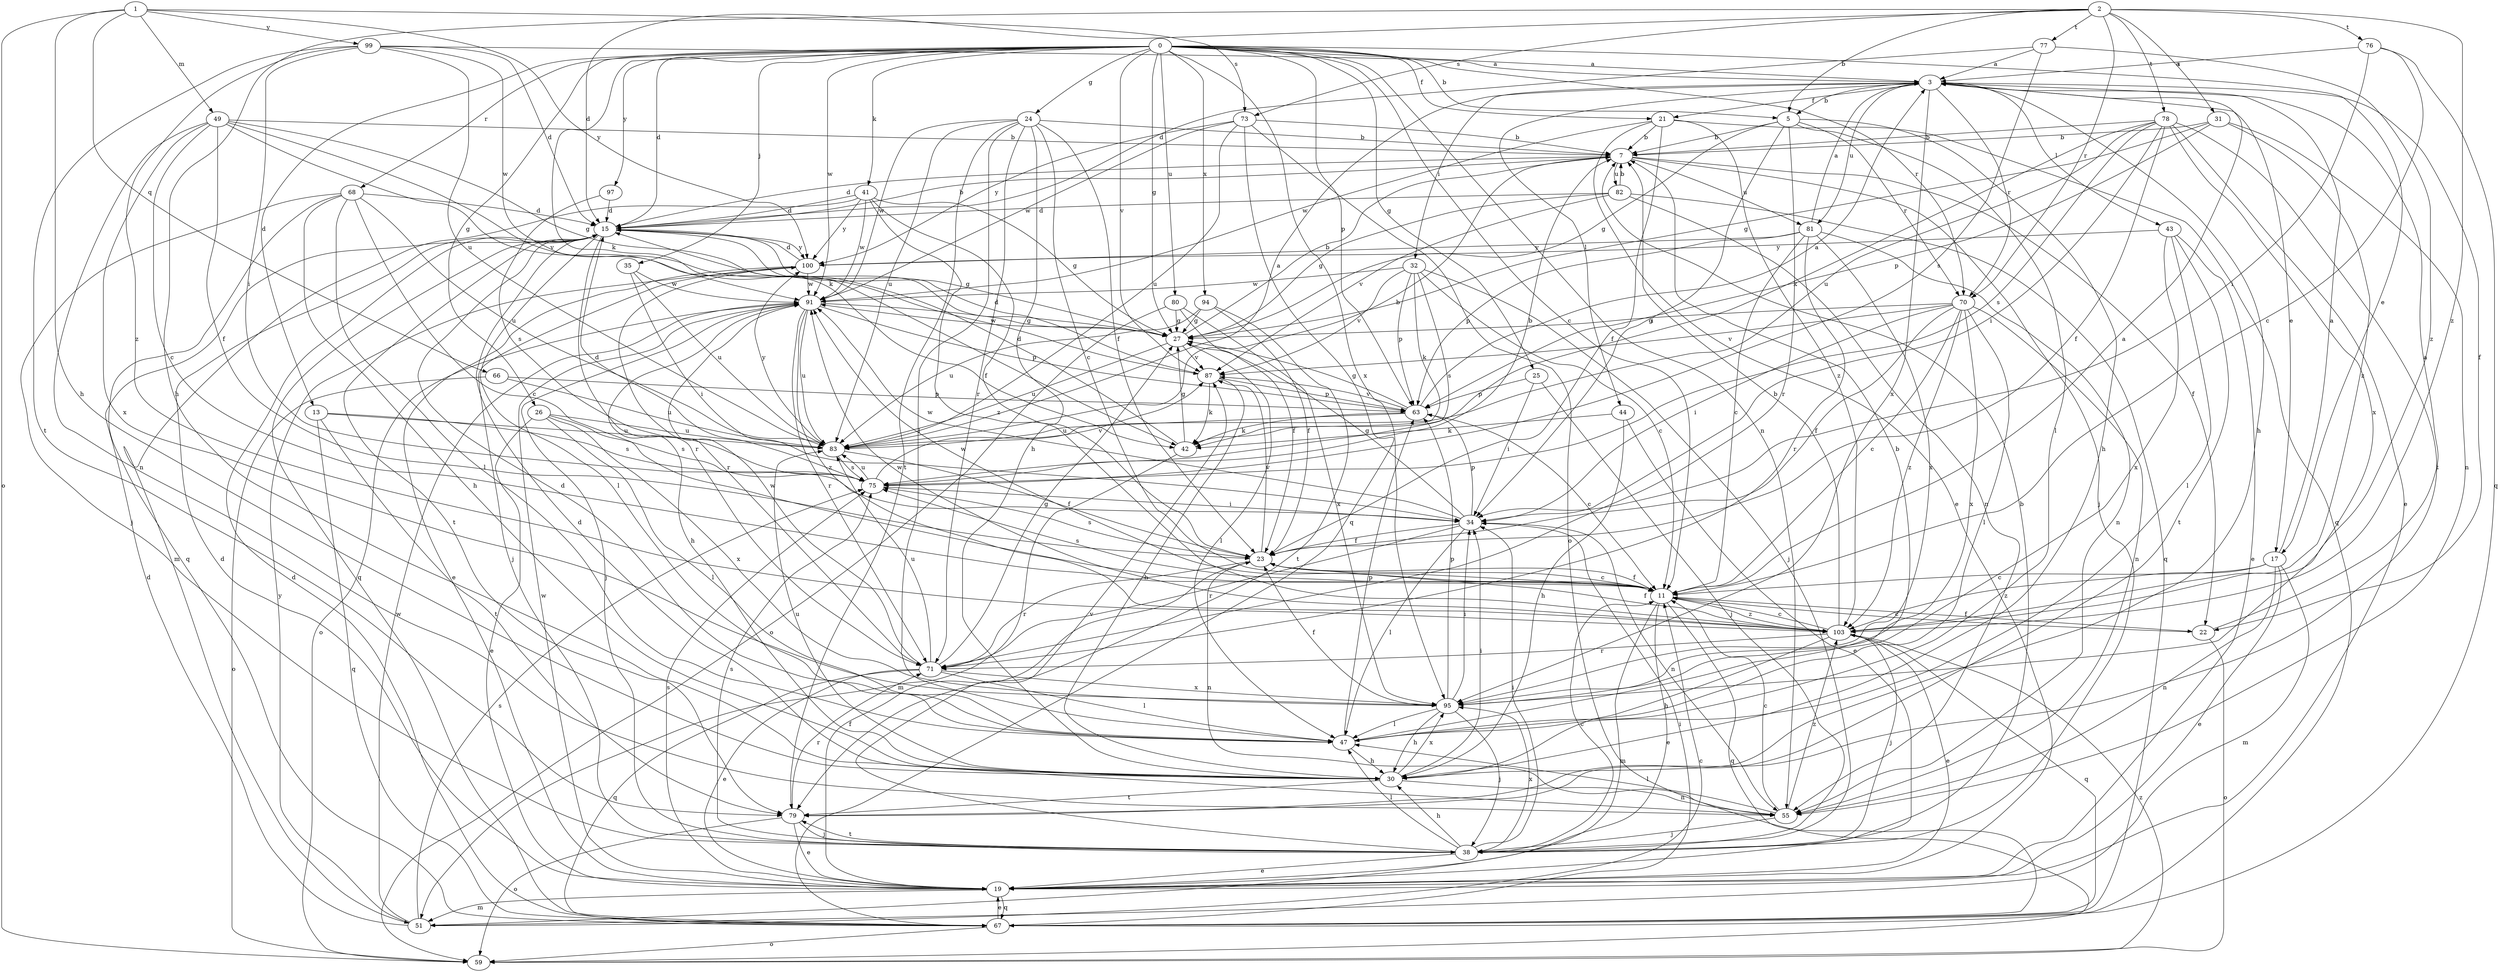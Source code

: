 strict digraph  {
0;
1;
2;
3;
5;
7;
11;
13;
15;
17;
19;
21;
22;
23;
24;
25;
26;
27;
30;
31;
32;
34;
35;
38;
41;
42;
43;
44;
47;
49;
51;
55;
59;
63;
66;
67;
68;
70;
71;
73;
75;
76;
77;
78;
79;
80;
81;
82;
83;
87;
91;
94;
95;
97;
99;
100;
103;
0 -> 3  [label=a];
0 -> 5  [label=b];
0 -> 11  [label=c];
0 -> 13  [label=d];
0 -> 15  [label=d];
0 -> 17  [label=e];
0 -> 21  [label=f];
0 -> 24  [label=g];
0 -> 25  [label=g];
0 -> 26  [label=g];
0 -> 27  [label=g];
0 -> 35  [label=j];
0 -> 41  [label=k];
0 -> 42  [label=k];
0 -> 55  [label=n];
0 -> 63  [label=p];
0 -> 68  [label=r];
0 -> 70  [label=r];
0 -> 80  [label=u];
0 -> 87  [label=v];
0 -> 91  [label=w];
0 -> 94  [label=x];
0 -> 95  [label=x];
0 -> 97  [label=y];
1 -> 30  [label=h];
1 -> 49  [label=m];
1 -> 59  [label=o];
1 -> 66  [label=q];
1 -> 73  [label=s];
1 -> 99  [label=y];
1 -> 100  [label=y];
2 -> 5  [label=b];
2 -> 15  [label=d];
2 -> 30  [label=h];
2 -> 31  [label=i];
2 -> 70  [label=r];
2 -> 73  [label=s];
2 -> 76  [label=t];
2 -> 77  [label=t];
2 -> 78  [label=t];
2 -> 103  [label=z];
3 -> 5  [label=b];
3 -> 17  [label=e];
3 -> 21  [label=f];
3 -> 22  [label=f];
3 -> 30  [label=h];
3 -> 32  [label=i];
3 -> 43  [label=l];
3 -> 44  [label=l];
3 -> 70  [label=r];
3 -> 81  [label=u];
3 -> 95  [label=x];
5 -> 7  [label=b];
5 -> 27  [label=g];
5 -> 30  [label=h];
5 -> 34  [label=i];
5 -> 47  [label=l];
5 -> 70  [label=r];
5 -> 71  [label=r];
7 -> 15  [label=d];
7 -> 22  [label=f];
7 -> 38  [label=j];
7 -> 81  [label=u];
7 -> 82  [label=u];
11 -> 3  [label=a];
11 -> 19  [label=e];
11 -> 22  [label=f];
11 -> 23  [label=f];
11 -> 51  [label=m];
11 -> 67  [label=q];
11 -> 75  [label=s];
11 -> 91  [label=w];
11 -> 103  [label=z];
13 -> 67  [label=q];
13 -> 75  [label=s];
13 -> 79  [label=t];
13 -> 83  [label=u];
15 -> 7  [label=b];
15 -> 27  [label=g];
15 -> 47  [label=l];
15 -> 67  [label=q];
15 -> 71  [label=r];
15 -> 79  [label=t];
15 -> 100  [label=y];
17 -> 3  [label=a];
17 -> 11  [label=c];
17 -> 19  [label=e];
17 -> 51  [label=m];
17 -> 55  [label=n];
17 -> 103  [label=z];
19 -> 15  [label=d];
19 -> 23  [label=f];
19 -> 51  [label=m];
19 -> 67  [label=q];
19 -> 75  [label=s];
19 -> 91  [label=w];
21 -> 7  [label=b];
21 -> 19  [label=e];
21 -> 23  [label=f];
21 -> 67  [label=q];
21 -> 91  [label=w];
21 -> 103  [label=z];
22 -> 3  [label=a];
22 -> 11  [label=c];
22 -> 59  [label=o];
23 -> 11  [label=c];
23 -> 55  [label=n];
23 -> 71  [label=r];
23 -> 75  [label=s];
23 -> 87  [label=v];
24 -> 7  [label=b];
24 -> 11  [label=c];
24 -> 23  [label=f];
24 -> 30  [label=h];
24 -> 47  [label=l];
24 -> 71  [label=r];
24 -> 79  [label=t];
24 -> 83  [label=u];
24 -> 91  [label=w];
25 -> 34  [label=i];
25 -> 38  [label=j];
25 -> 63  [label=p];
26 -> 19  [label=e];
26 -> 47  [label=l];
26 -> 75  [label=s];
26 -> 83  [label=u];
26 -> 95  [label=x];
27 -> 7  [label=b];
27 -> 47  [label=l];
27 -> 83  [label=u];
27 -> 87  [label=v];
27 -> 91  [label=w];
30 -> 34  [label=i];
30 -> 55  [label=n];
30 -> 79  [label=t];
30 -> 83  [label=u];
30 -> 95  [label=x];
31 -> 7  [label=b];
31 -> 27  [label=g];
31 -> 55  [label=n];
31 -> 63  [label=p];
31 -> 103  [label=z];
32 -> 11  [label=c];
32 -> 38  [label=j];
32 -> 42  [label=k];
32 -> 63  [label=p];
32 -> 75  [label=s];
32 -> 87  [label=v];
32 -> 91  [label=w];
34 -> 23  [label=f];
34 -> 27  [label=g];
34 -> 47  [label=l];
34 -> 55  [label=n];
34 -> 63  [label=p];
34 -> 71  [label=r];
34 -> 91  [label=w];
35 -> 34  [label=i];
35 -> 83  [label=u];
35 -> 91  [label=w];
38 -> 7  [label=b];
38 -> 11  [label=c];
38 -> 19  [label=e];
38 -> 30  [label=h];
38 -> 34  [label=i];
38 -> 47  [label=l];
38 -> 75  [label=s];
38 -> 79  [label=t];
38 -> 87  [label=v];
38 -> 95  [label=x];
41 -> 15  [label=d];
41 -> 23  [label=f];
41 -> 27  [label=g];
41 -> 51  [label=m];
41 -> 91  [label=w];
41 -> 100  [label=y];
41 -> 103  [label=z];
42 -> 15  [label=d];
42 -> 27  [label=g];
42 -> 51  [label=m];
43 -> 19  [label=e];
43 -> 47  [label=l];
43 -> 79  [label=t];
43 -> 95  [label=x];
43 -> 100  [label=y];
44 -> 19  [label=e];
44 -> 30  [label=h];
44 -> 42  [label=k];
47 -> 7  [label=b];
47 -> 15  [label=d];
47 -> 30  [label=h];
47 -> 63  [label=p];
49 -> 7  [label=b];
49 -> 11  [label=c];
49 -> 23  [label=f];
49 -> 27  [label=g];
49 -> 42  [label=k];
49 -> 55  [label=n];
49 -> 87  [label=v];
49 -> 95  [label=x];
51 -> 11  [label=c];
51 -> 15  [label=d];
51 -> 75  [label=s];
51 -> 91  [label=w];
51 -> 100  [label=y];
55 -> 11  [label=c];
55 -> 15  [label=d];
55 -> 38  [label=j];
55 -> 47  [label=l];
55 -> 103  [label=z];
59 -> 103  [label=z];
63 -> 3  [label=a];
63 -> 11  [label=c];
63 -> 27  [label=g];
63 -> 42  [label=k];
63 -> 83  [label=u];
63 -> 87  [label=v];
66 -> 59  [label=o];
66 -> 63  [label=p];
66 -> 83  [label=u];
67 -> 15  [label=d];
67 -> 19  [label=e];
67 -> 34  [label=i];
67 -> 59  [label=o];
68 -> 11  [label=c];
68 -> 15  [label=d];
68 -> 30  [label=h];
68 -> 38  [label=j];
68 -> 47  [label=l];
68 -> 67  [label=q];
68 -> 83  [label=u];
70 -> 11  [label=c];
70 -> 23  [label=f];
70 -> 27  [label=g];
70 -> 34  [label=i];
70 -> 47  [label=l];
70 -> 55  [label=n];
70 -> 87  [label=v];
70 -> 95  [label=x];
70 -> 103  [label=z];
71 -> 19  [label=e];
71 -> 27  [label=g];
71 -> 47  [label=l];
71 -> 67  [label=q];
71 -> 83  [label=u];
71 -> 91  [label=w];
71 -> 95  [label=x];
73 -> 7  [label=b];
73 -> 59  [label=o];
73 -> 67  [label=q];
73 -> 83  [label=u];
73 -> 91  [label=w];
73 -> 100  [label=y];
75 -> 7  [label=b];
75 -> 15  [label=d];
75 -> 34  [label=i];
75 -> 83  [label=u];
75 -> 87  [label=v];
76 -> 3  [label=a];
76 -> 11  [label=c];
76 -> 34  [label=i];
76 -> 67  [label=q];
77 -> 3  [label=a];
77 -> 15  [label=d];
77 -> 75  [label=s];
77 -> 103  [label=z];
78 -> 7  [label=b];
78 -> 19  [label=e];
78 -> 23  [label=f];
78 -> 34  [label=i];
78 -> 42  [label=k];
78 -> 75  [label=s];
78 -> 79  [label=t];
78 -> 83  [label=u];
78 -> 95  [label=x];
79 -> 19  [label=e];
79 -> 38  [label=j];
79 -> 59  [label=o];
79 -> 71  [label=r];
80 -> 23  [label=f];
80 -> 27  [label=g];
80 -> 59  [label=o];
80 -> 95  [label=x];
81 -> 3  [label=a];
81 -> 11  [label=c];
81 -> 55  [label=n];
81 -> 63  [label=p];
81 -> 71  [label=r];
81 -> 95  [label=x];
81 -> 100  [label=y];
82 -> 7  [label=b];
82 -> 15  [label=d];
82 -> 27  [label=g];
82 -> 55  [label=n];
82 -> 67  [label=q];
82 -> 87  [label=v];
83 -> 3  [label=a];
83 -> 7  [label=b];
83 -> 23  [label=f];
83 -> 75  [label=s];
83 -> 100  [label=y];
87 -> 15  [label=d];
87 -> 30  [label=h];
87 -> 42  [label=k];
87 -> 63  [label=p];
91 -> 27  [label=g];
91 -> 30  [label=h];
91 -> 38  [label=j];
91 -> 59  [label=o];
91 -> 63  [label=p];
91 -> 71  [label=r];
91 -> 83  [label=u];
91 -> 103  [label=z];
94 -> 23  [label=f];
94 -> 27  [label=g];
94 -> 79  [label=t];
94 -> 83  [label=u];
95 -> 23  [label=f];
95 -> 30  [label=h];
95 -> 34  [label=i];
95 -> 38  [label=j];
95 -> 47  [label=l];
95 -> 63  [label=p];
97 -> 15  [label=d];
97 -> 75  [label=s];
99 -> 3  [label=a];
99 -> 15  [label=d];
99 -> 34  [label=i];
99 -> 79  [label=t];
99 -> 83  [label=u];
99 -> 91  [label=w];
99 -> 103  [label=z];
100 -> 15  [label=d];
100 -> 19  [label=e];
100 -> 38  [label=j];
100 -> 71  [label=r];
100 -> 91  [label=w];
103 -> 7  [label=b];
103 -> 11  [label=c];
103 -> 19  [label=e];
103 -> 23  [label=f];
103 -> 30  [label=h];
103 -> 38  [label=j];
103 -> 67  [label=q];
103 -> 71  [label=r];
103 -> 91  [label=w];
}
